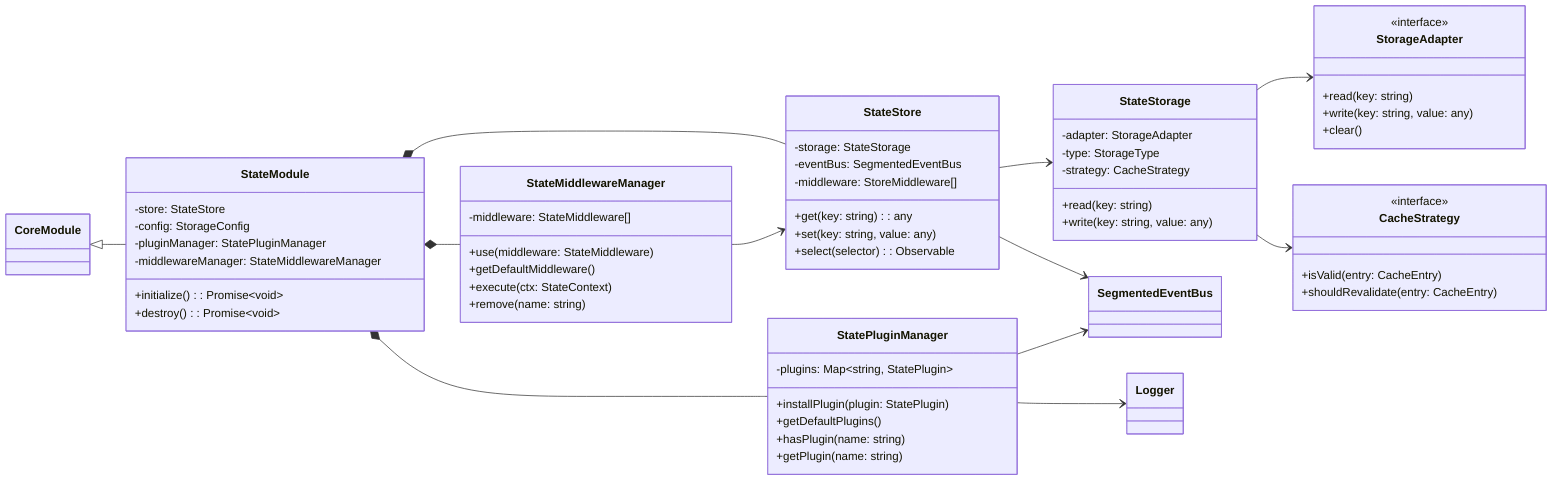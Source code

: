 classDiagram
    direction LR

    class StateModule {
        -store: StateStore
        -config: StorageConfig
        -pluginManager: StatePluginManager
        -middlewareManager: StateMiddlewareManager
        +initialize(): Promise~void~
        +destroy(): Promise~void~
    }

    class StateStore {
        -storage: StateStorage
        -eventBus: SegmentedEventBus
        -middleware: StoreMiddleware[]
        +get(key: string): any
        +set(key: string, value: any)
        +select(selector): Observable
    }

    class StateStorage {
        -adapter: StorageAdapter
        -type: StorageType
        -strategy: CacheStrategy
        +read(key: string)
        +write(key: string, value: any)
    }

    class StatePluginManager {
        -plugins: Map~string, StatePlugin~
        +installPlugin(plugin: StatePlugin)
        +getDefaultPlugins()
        +hasPlugin(name: string)
        +getPlugin(name: string)
    }

    class StateMiddlewareManager {
        -middleware: StateMiddleware[]
        +use(middleware: StateMiddleware)
        +getDefaultMiddleware()
        +execute(ctx: StateContext)
        +remove(name: string)
    }

    class StorageAdapter {
        <<interface>>
        +read(key: string)
        +write(key: string, value: any)
        +clear()
    }

    class CacheStrategy {
        <<interface>>
        +isValid(entry: CacheEntry)
        +shouldRevalidate(entry: CacheEntry)
    }

    CoreModule <|-- StateModule
    StateModule *-- StateStore
    StateModule *-- StatePluginManager
    StateModule *-- StateMiddlewareManager
    StateStore --> StateStorage
    StateStore --> SegmentedEventBus
    StateStorage --> StorageAdapter
    StateStorage --> CacheStrategy
    StatePluginManager --> Logger
    StatePluginManager --> SegmentedEventBus
    StateMiddlewareManager --> StateStore